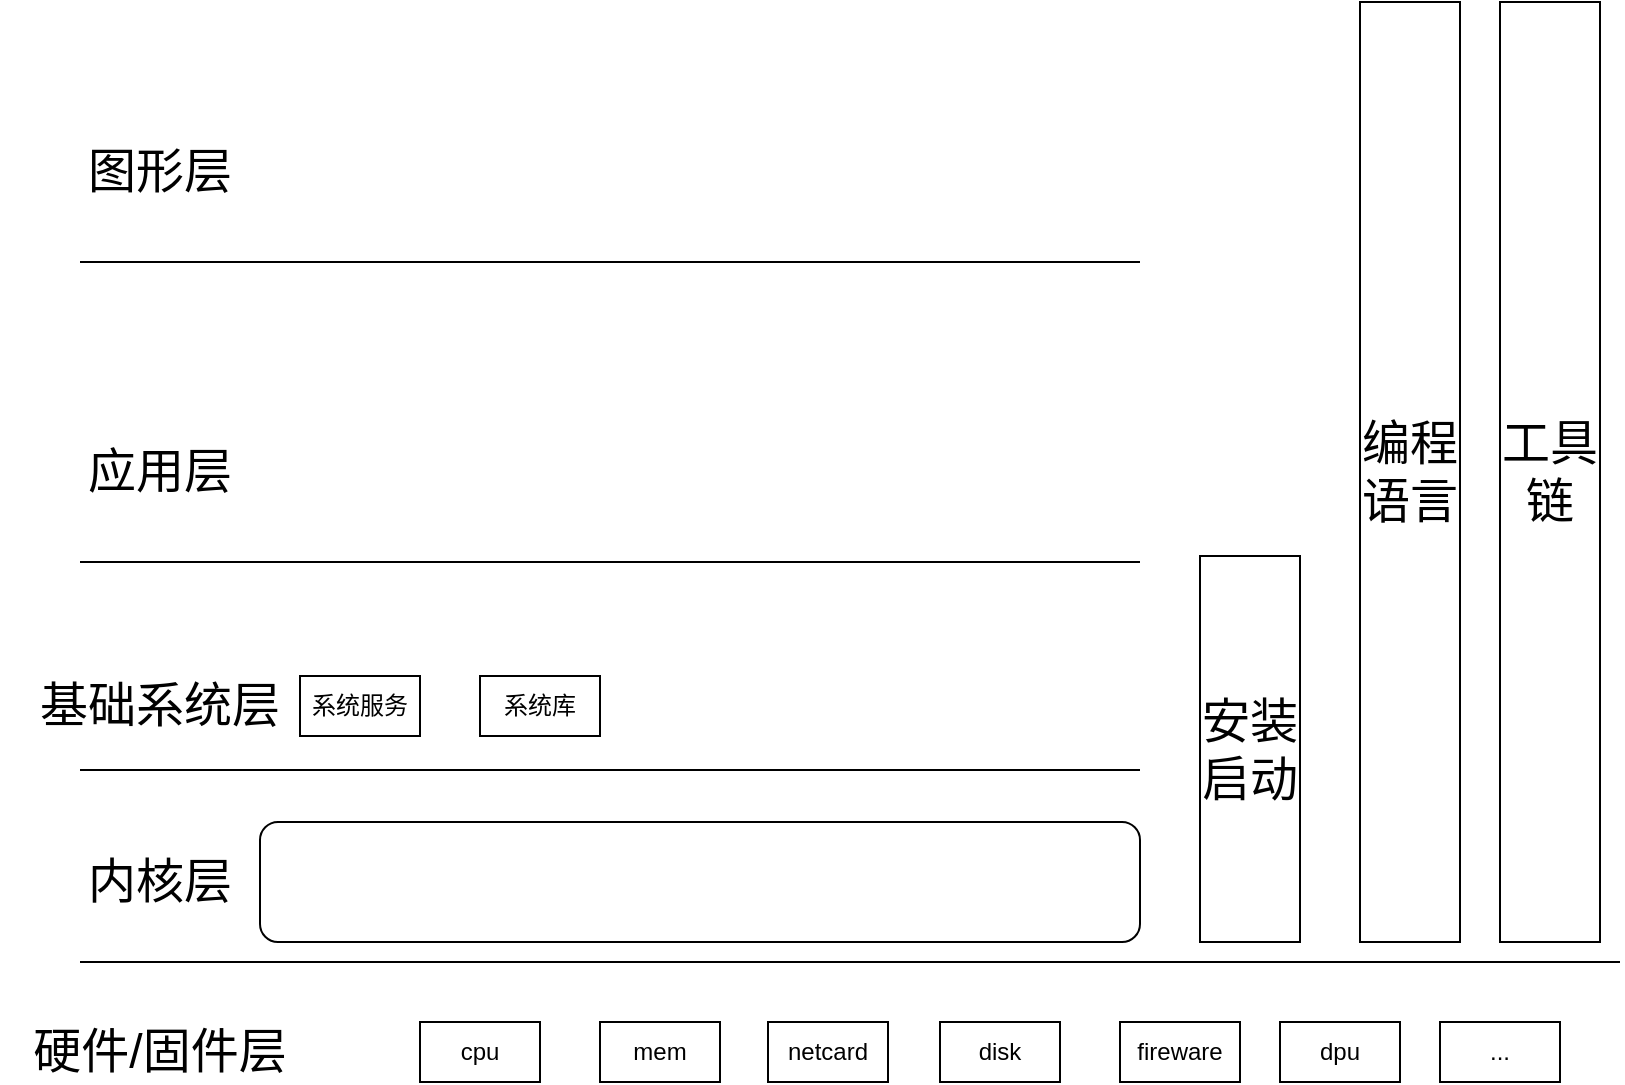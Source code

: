 <mxfile version="16.5.6" type="github"><diagram id="qV7zFRWkkBN5ARHCOPHu" name="Page-1"><mxGraphModel dx="1078" dy="459" grid="1" gridSize="10" guides="1" tooltips="1" connect="1" arrows="1" fold="1" page="1" pageScale="1" pageWidth="827" pageHeight="1169" math="0" shadow="0"><root><mxCell id="0"/><mxCell id="1" parent="0"/><mxCell id="xSuGVzNFY-BYhUCp_CXv-1" value="" style="endArrow=none;html=1;rounded=0;" edge="1" parent="1"><mxGeometry width="50" height="50" relative="1" as="geometry"><mxPoint x="40" y="920" as="sourcePoint"/><mxPoint x="810" y="920" as="targetPoint"/></mxGeometry></mxCell><mxCell id="xSuGVzNFY-BYhUCp_CXv-2" value="cpu" style="rounded=0;whiteSpace=wrap;html=1;" vertex="1" parent="1"><mxGeometry x="210" y="950" width="60" height="30" as="geometry"/></mxCell><mxCell id="xSuGVzNFY-BYhUCp_CXv-3" value="mem" style="rounded=0;whiteSpace=wrap;html=1;" vertex="1" parent="1"><mxGeometry x="300" y="950" width="60" height="30" as="geometry"/></mxCell><mxCell id="xSuGVzNFY-BYhUCp_CXv-4" value="netcard" style="rounded=0;whiteSpace=wrap;html=1;" vertex="1" parent="1"><mxGeometry x="384" y="950" width="60" height="30" as="geometry"/></mxCell><mxCell id="xSuGVzNFY-BYhUCp_CXv-5" value="disk" style="rounded=0;whiteSpace=wrap;html=1;" vertex="1" parent="1"><mxGeometry x="470" y="950" width="60" height="30" as="geometry"/></mxCell><mxCell id="xSuGVzNFY-BYhUCp_CXv-6" value="fireware" style="rounded=0;whiteSpace=wrap;html=1;" vertex="1" parent="1"><mxGeometry x="560" y="950" width="60" height="30" as="geometry"/></mxCell><mxCell id="xSuGVzNFY-BYhUCp_CXv-9" value="dpu" style="rounded=0;whiteSpace=wrap;html=1;" vertex="1" parent="1"><mxGeometry x="640" y="950" width="60" height="30" as="geometry"/></mxCell><mxCell id="xSuGVzNFY-BYhUCp_CXv-10" value="..." style="rounded=0;whiteSpace=wrap;html=1;" vertex="1" parent="1"><mxGeometry x="720" y="950" width="60" height="30" as="geometry"/></mxCell><mxCell id="xSuGVzNFY-BYhUCp_CXv-11" value="&lt;font style=&quot;font-size: 24px&quot;&gt;硬件/固件层&lt;/font&gt;" style="text;html=1;strokeColor=none;fillColor=none;align=center;verticalAlign=middle;whiteSpace=wrap;rounded=0;" vertex="1" parent="1"><mxGeometry y="950" width="160" height="30" as="geometry"/></mxCell><mxCell id="xSuGVzNFY-BYhUCp_CXv-13" value="" style="rounded=1;whiteSpace=wrap;html=1;fontSize=24;" vertex="1" parent="1"><mxGeometry x="130" y="850" width="440" height="60" as="geometry"/></mxCell><mxCell id="xSuGVzNFY-BYhUCp_CXv-14" value="&lt;font style=&quot;font-size: 24px&quot;&gt;内核层&lt;/font&gt;" style="text;html=1;strokeColor=none;fillColor=none;align=center;verticalAlign=middle;whiteSpace=wrap;rounded=0;" vertex="1" parent="1"><mxGeometry y="865" width="160" height="30" as="geometry"/></mxCell><mxCell id="xSuGVzNFY-BYhUCp_CXv-15" value="" style="endArrow=none;html=1;rounded=0;" edge="1" parent="1"><mxGeometry width="50" height="50" relative="1" as="geometry"><mxPoint x="40" y="824" as="sourcePoint"/><mxPoint x="570" y="824" as="targetPoint"/></mxGeometry></mxCell><mxCell id="xSuGVzNFY-BYhUCp_CXv-16" value="&lt;font style=&quot;font-size: 24px&quot;&gt;基础系统层&lt;/font&gt;" style="text;html=1;strokeColor=none;fillColor=none;align=center;verticalAlign=middle;whiteSpace=wrap;rounded=0;" vertex="1" parent="1"><mxGeometry y="777" width="160" height="30" as="geometry"/></mxCell><mxCell id="xSuGVzNFY-BYhUCp_CXv-17" value="系统服务" style="rounded=0;whiteSpace=wrap;html=1;" vertex="1" parent="1"><mxGeometry x="150" y="777" width="60" height="30" as="geometry"/></mxCell><mxCell id="xSuGVzNFY-BYhUCp_CXv-18" value="系统库" style="rounded=0;whiteSpace=wrap;html=1;" vertex="1" parent="1"><mxGeometry x="240" y="777" width="60" height="30" as="geometry"/></mxCell><mxCell id="xSuGVzNFY-BYhUCp_CXv-19" value="" style="endArrow=none;html=1;rounded=0;" edge="1" parent="1"><mxGeometry width="50" height="50" relative="1" as="geometry"><mxPoint x="40" y="720" as="sourcePoint"/><mxPoint x="570" y="720" as="targetPoint"/></mxGeometry></mxCell><mxCell id="xSuGVzNFY-BYhUCp_CXv-20" value="&lt;font style=&quot;font-size: 24px&quot;&gt;应用层&lt;/font&gt;" style="text;html=1;strokeColor=none;fillColor=none;align=center;verticalAlign=middle;whiteSpace=wrap;rounded=0;" vertex="1" parent="1"><mxGeometry y="660" width="160" height="30" as="geometry"/></mxCell><mxCell id="xSuGVzNFY-BYhUCp_CXv-21" value="" style="endArrow=none;html=1;rounded=0;" edge="1" parent="1"><mxGeometry width="50" height="50" relative="1" as="geometry"><mxPoint x="40" y="570" as="sourcePoint"/><mxPoint x="570" y="570" as="targetPoint"/></mxGeometry></mxCell><mxCell id="xSuGVzNFY-BYhUCp_CXv-22" value="&lt;font style=&quot;font-size: 24px&quot;&gt;图形层&lt;/font&gt;" style="text;html=1;strokeColor=none;fillColor=none;align=center;verticalAlign=middle;whiteSpace=wrap;rounded=0;" vertex="1" parent="1"><mxGeometry y="510" width="160" height="30" as="geometry"/></mxCell><mxCell id="xSuGVzNFY-BYhUCp_CXv-24" value="安装启动" style="rounded=0;whiteSpace=wrap;html=1;fontSize=24;" vertex="1" parent="1"><mxGeometry x="600" y="717" width="50" height="193" as="geometry"/></mxCell><mxCell id="xSuGVzNFY-BYhUCp_CXv-25" value="工具链" style="rounded=0;whiteSpace=wrap;html=1;fontSize=24;" vertex="1" parent="1"><mxGeometry x="750" y="440" width="50" height="470" as="geometry"/></mxCell><mxCell id="xSuGVzNFY-BYhUCp_CXv-26" value="编程语言" style="rounded=0;whiteSpace=wrap;html=1;fontSize=24;" vertex="1" parent="1"><mxGeometry x="680" y="440" width="50" height="470" as="geometry"/></mxCell></root></mxGraphModel></diagram></mxfile>